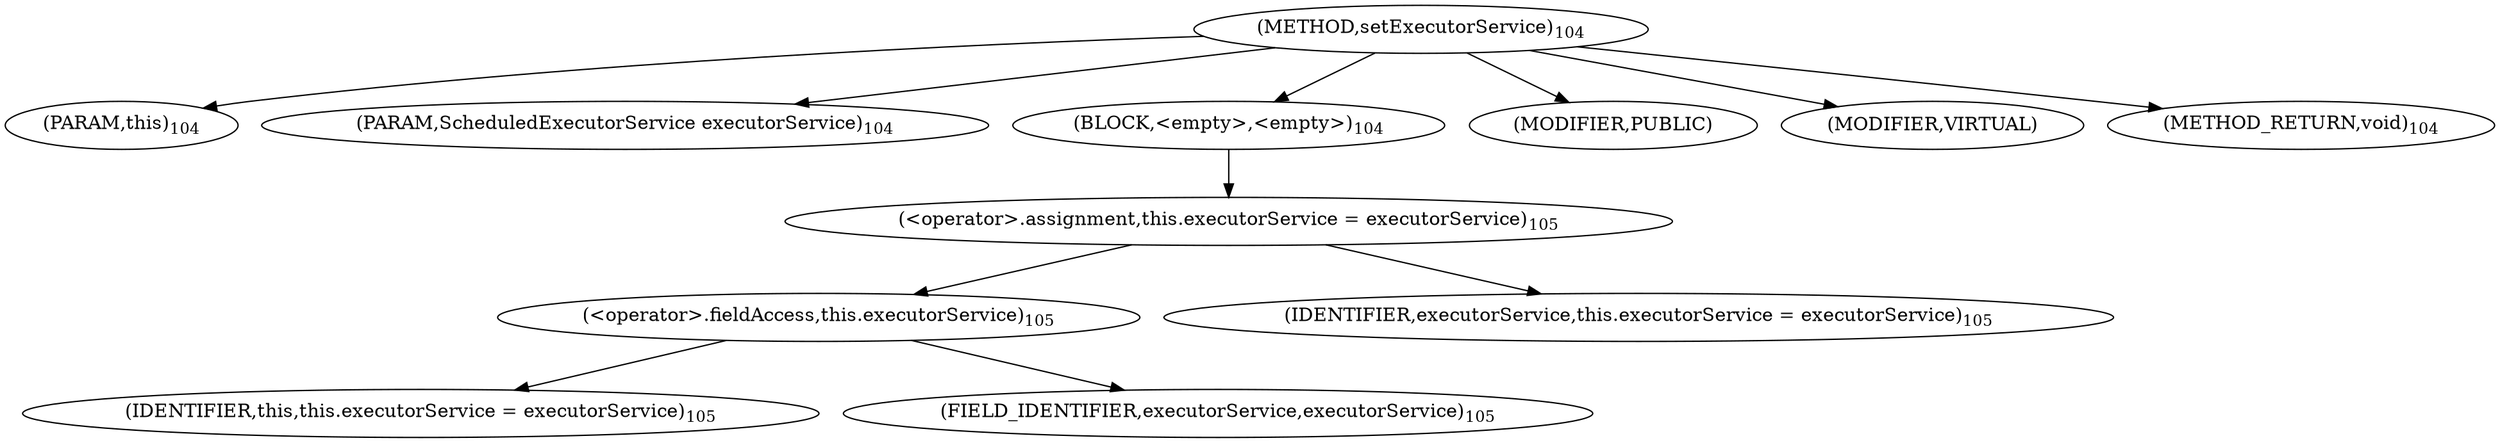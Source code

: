 digraph "setExecutorService" {  
"246" [label = <(METHOD,setExecutorService)<SUB>104</SUB>> ]
"15" [label = <(PARAM,this)<SUB>104</SUB>> ]
"247" [label = <(PARAM,ScheduledExecutorService executorService)<SUB>104</SUB>> ]
"248" [label = <(BLOCK,&lt;empty&gt;,&lt;empty&gt;)<SUB>104</SUB>> ]
"249" [label = <(&lt;operator&gt;.assignment,this.executorService = executorService)<SUB>105</SUB>> ]
"250" [label = <(&lt;operator&gt;.fieldAccess,this.executorService)<SUB>105</SUB>> ]
"14" [label = <(IDENTIFIER,this,this.executorService = executorService)<SUB>105</SUB>> ]
"251" [label = <(FIELD_IDENTIFIER,executorService,executorService)<SUB>105</SUB>> ]
"252" [label = <(IDENTIFIER,executorService,this.executorService = executorService)<SUB>105</SUB>> ]
"253" [label = <(MODIFIER,PUBLIC)> ]
"254" [label = <(MODIFIER,VIRTUAL)> ]
"255" [label = <(METHOD_RETURN,void)<SUB>104</SUB>> ]
  "246" -> "15" 
  "246" -> "247" 
  "246" -> "248" 
  "246" -> "253" 
  "246" -> "254" 
  "246" -> "255" 
  "248" -> "249" 
  "249" -> "250" 
  "249" -> "252" 
  "250" -> "14" 
  "250" -> "251" 
}
